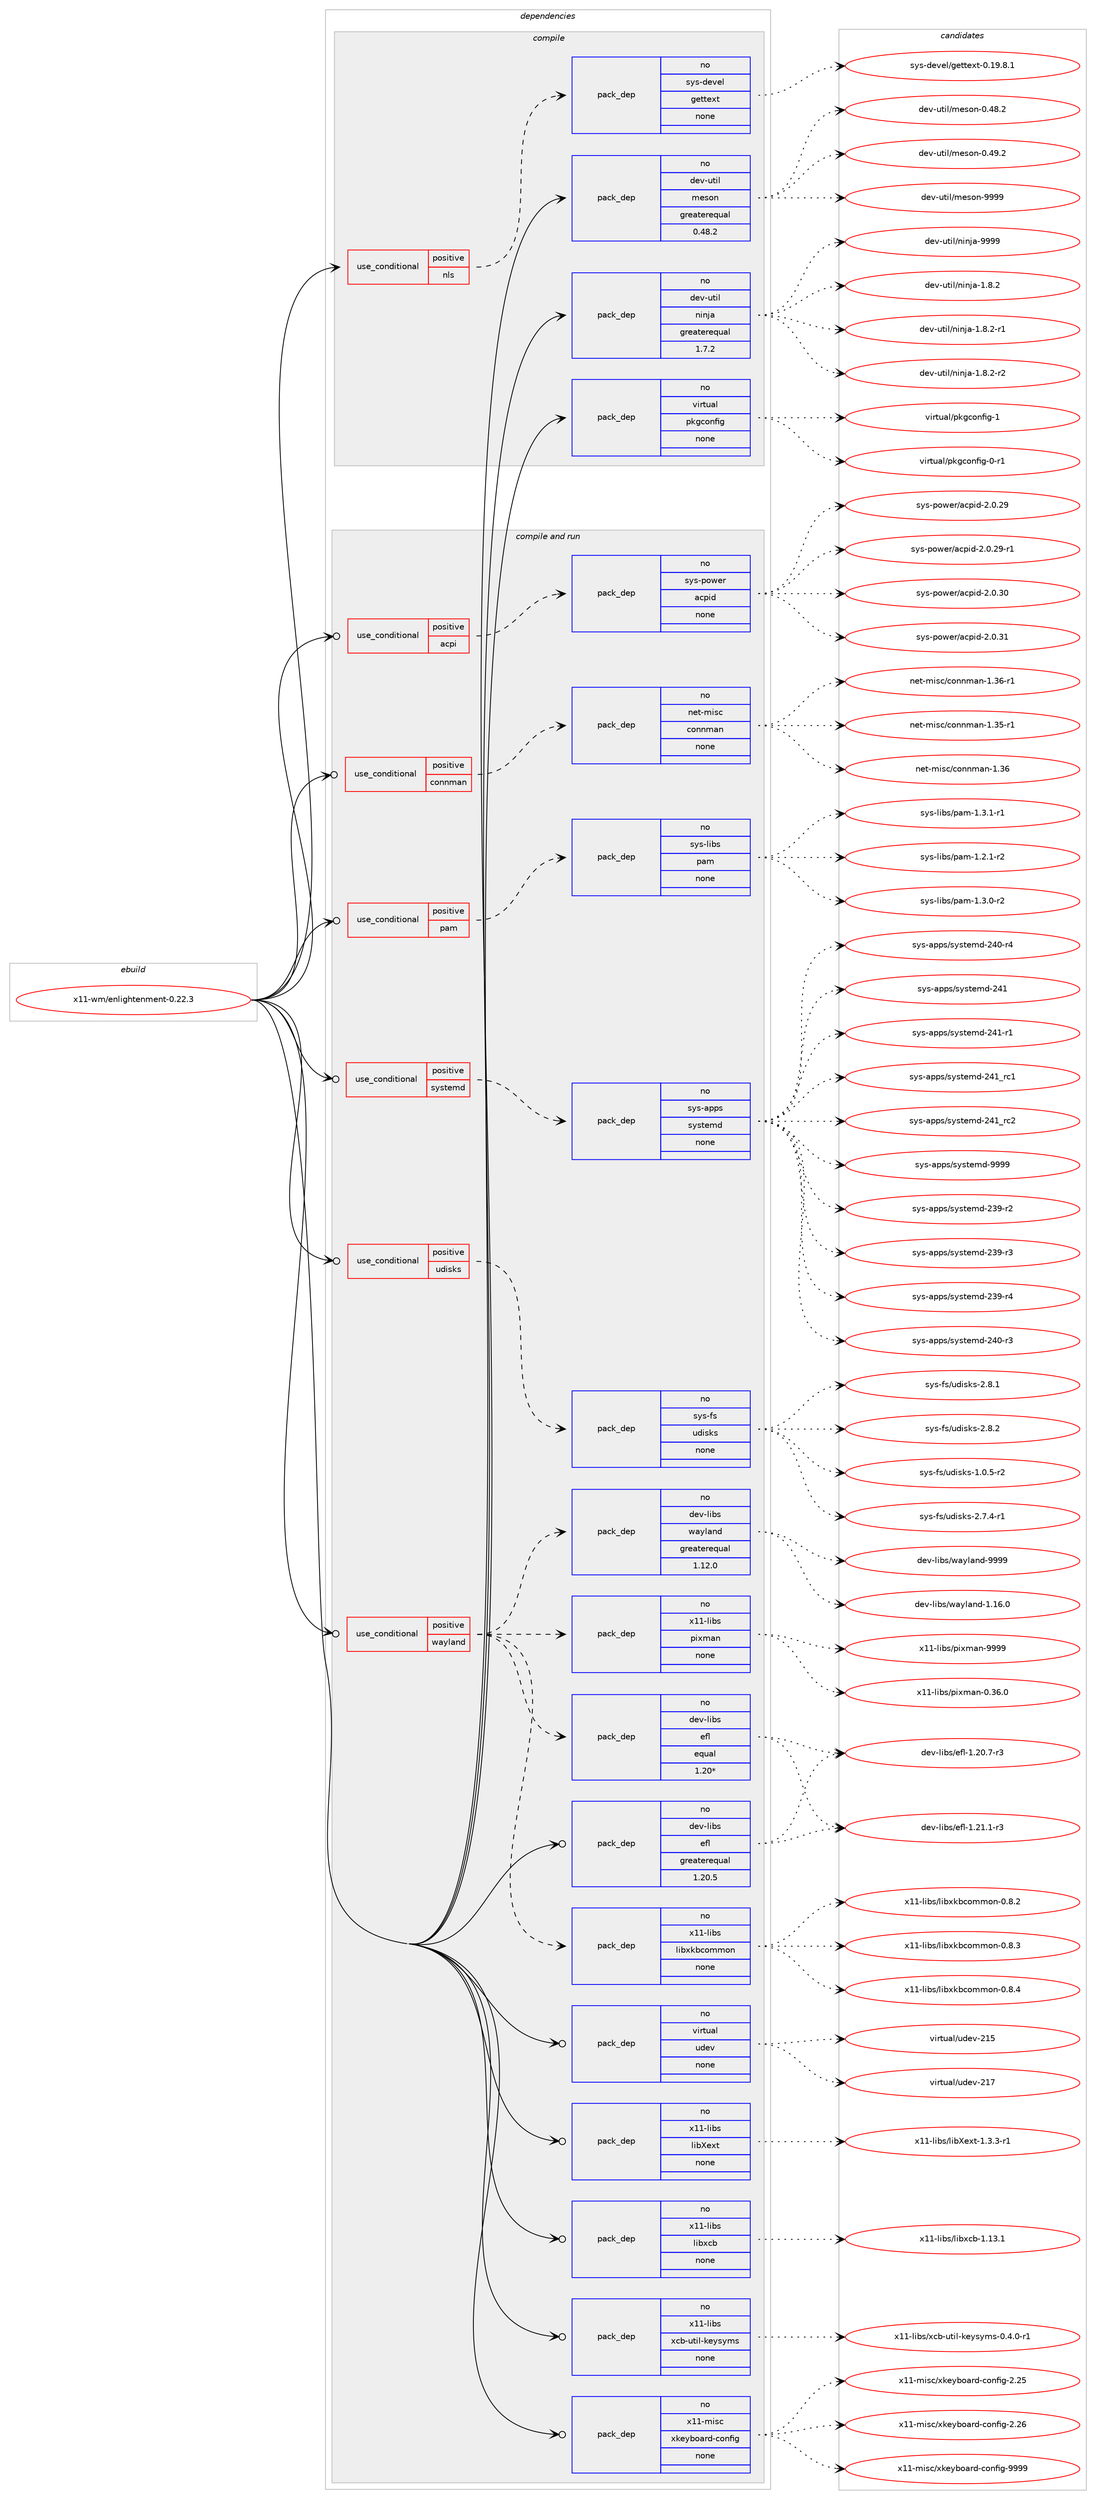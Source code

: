 digraph prolog {

# *************
# Graph options
# *************

newrank=true;
concentrate=true;
compound=true;
graph [rankdir=LR,fontname=Helvetica,fontsize=10,ranksep=1.5];#, ranksep=2.5, nodesep=0.2];
edge  [arrowhead=vee];
node  [fontname=Helvetica,fontsize=10];

# **********
# The ebuild
# **********

subgraph cluster_leftcol {
color=gray;
rank=same;
label=<<i>ebuild</i>>;
id [label="x11-wm/enlightenment-0.22.3", color=red, width=4, href="../x11-wm/enlightenment-0.22.3.svg"];
}

# ****************
# The dependencies
# ****************

subgraph cluster_midcol {
color=gray;
label=<<i>dependencies</i>>;
subgraph cluster_compile {
fillcolor="#eeeeee";
style=filled;
label=<<i>compile</i>>;
subgraph cond467271 {
dependency1769957 [label=<<TABLE BORDER="0" CELLBORDER="1" CELLSPACING="0" CELLPADDING="4"><TR><TD ROWSPAN="3" CELLPADDING="10">use_conditional</TD></TR><TR><TD>positive</TD></TR><TR><TD>nls</TD></TR></TABLE>>, shape=none, color=red];
subgraph pack1272807 {
dependency1769958 [label=<<TABLE BORDER="0" CELLBORDER="1" CELLSPACING="0" CELLPADDING="4" WIDTH="220"><TR><TD ROWSPAN="6" CELLPADDING="30">pack_dep</TD></TR><TR><TD WIDTH="110">no</TD></TR><TR><TD>sys-devel</TD></TR><TR><TD>gettext</TD></TR><TR><TD>none</TD></TR><TR><TD></TD></TR></TABLE>>, shape=none, color=blue];
}
dependency1769957:e -> dependency1769958:w [weight=20,style="dashed",arrowhead="vee"];
}
id:e -> dependency1769957:w [weight=20,style="solid",arrowhead="vee"];
subgraph pack1272808 {
dependency1769959 [label=<<TABLE BORDER="0" CELLBORDER="1" CELLSPACING="0" CELLPADDING="4" WIDTH="220"><TR><TD ROWSPAN="6" CELLPADDING="30">pack_dep</TD></TR><TR><TD WIDTH="110">no</TD></TR><TR><TD>dev-util</TD></TR><TR><TD>meson</TD></TR><TR><TD>greaterequal</TD></TR><TR><TD>0.48.2</TD></TR></TABLE>>, shape=none, color=blue];
}
id:e -> dependency1769959:w [weight=20,style="solid",arrowhead="vee"];
subgraph pack1272809 {
dependency1769960 [label=<<TABLE BORDER="0" CELLBORDER="1" CELLSPACING="0" CELLPADDING="4" WIDTH="220"><TR><TD ROWSPAN="6" CELLPADDING="30">pack_dep</TD></TR><TR><TD WIDTH="110">no</TD></TR><TR><TD>dev-util</TD></TR><TR><TD>ninja</TD></TR><TR><TD>greaterequal</TD></TR><TR><TD>1.7.2</TD></TR></TABLE>>, shape=none, color=blue];
}
id:e -> dependency1769960:w [weight=20,style="solid",arrowhead="vee"];
subgraph pack1272810 {
dependency1769961 [label=<<TABLE BORDER="0" CELLBORDER="1" CELLSPACING="0" CELLPADDING="4" WIDTH="220"><TR><TD ROWSPAN="6" CELLPADDING="30">pack_dep</TD></TR><TR><TD WIDTH="110">no</TD></TR><TR><TD>virtual</TD></TR><TR><TD>pkgconfig</TD></TR><TR><TD>none</TD></TR><TR><TD></TD></TR></TABLE>>, shape=none, color=blue];
}
id:e -> dependency1769961:w [weight=20,style="solid",arrowhead="vee"];
}
subgraph cluster_compileandrun {
fillcolor="#eeeeee";
style=filled;
label=<<i>compile and run</i>>;
subgraph cond467272 {
dependency1769962 [label=<<TABLE BORDER="0" CELLBORDER="1" CELLSPACING="0" CELLPADDING="4"><TR><TD ROWSPAN="3" CELLPADDING="10">use_conditional</TD></TR><TR><TD>positive</TD></TR><TR><TD>acpi</TD></TR></TABLE>>, shape=none, color=red];
subgraph pack1272811 {
dependency1769963 [label=<<TABLE BORDER="0" CELLBORDER="1" CELLSPACING="0" CELLPADDING="4" WIDTH="220"><TR><TD ROWSPAN="6" CELLPADDING="30">pack_dep</TD></TR><TR><TD WIDTH="110">no</TD></TR><TR><TD>sys-power</TD></TR><TR><TD>acpid</TD></TR><TR><TD>none</TD></TR><TR><TD></TD></TR></TABLE>>, shape=none, color=blue];
}
dependency1769962:e -> dependency1769963:w [weight=20,style="dashed",arrowhead="vee"];
}
id:e -> dependency1769962:w [weight=20,style="solid",arrowhead="odotvee"];
subgraph cond467273 {
dependency1769964 [label=<<TABLE BORDER="0" CELLBORDER="1" CELLSPACING="0" CELLPADDING="4"><TR><TD ROWSPAN="3" CELLPADDING="10">use_conditional</TD></TR><TR><TD>positive</TD></TR><TR><TD>connman</TD></TR></TABLE>>, shape=none, color=red];
subgraph pack1272812 {
dependency1769965 [label=<<TABLE BORDER="0" CELLBORDER="1" CELLSPACING="0" CELLPADDING="4" WIDTH="220"><TR><TD ROWSPAN="6" CELLPADDING="30">pack_dep</TD></TR><TR><TD WIDTH="110">no</TD></TR><TR><TD>net-misc</TD></TR><TR><TD>connman</TD></TR><TR><TD>none</TD></TR><TR><TD></TD></TR></TABLE>>, shape=none, color=blue];
}
dependency1769964:e -> dependency1769965:w [weight=20,style="dashed",arrowhead="vee"];
}
id:e -> dependency1769964:w [weight=20,style="solid",arrowhead="odotvee"];
subgraph cond467274 {
dependency1769966 [label=<<TABLE BORDER="0" CELLBORDER="1" CELLSPACING="0" CELLPADDING="4"><TR><TD ROWSPAN="3" CELLPADDING="10">use_conditional</TD></TR><TR><TD>positive</TD></TR><TR><TD>pam</TD></TR></TABLE>>, shape=none, color=red];
subgraph pack1272813 {
dependency1769967 [label=<<TABLE BORDER="0" CELLBORDER="1" CELLSPACING="0" CELLPADDING="4" WIDTH="220"><TR><TD ROWSPAN="6" CELLPADDING="30">pack_dep</TD></TR><TR><TD WIDTH="110">no</TD></TR><TR><TD>sys-libs</TD></TR><TR><TD>pam</TD></TR><TR><TD>none</TD></TR><TR><TD></TD></TR></TABLE>>, shape=none, color=blue];
}
dependency1769966:e -> dependency1769967:w [weight=20,style="dashed",arrowhead="vee"];
}
id:e -> dependency1769966:w [weight=20,style="solid",arrowhead="odotvee"];
subgraph cond467275 {
dependency1769968 [label=<<TABLE BORDER="0" CELLBORDER="1" CELLSPACING="0" CELLPADDING="4"><TR><TD ROWSPAN="3" CELLPADDING="10">use_conditional</TD></TR><TR><TD>positive</TD></TR><TR><TD>systemd</TD></TR></TABLE>>, shape=none, color=red];
subgraph pack1272814 {
dependency1769969 [label=<<TABLE BORDER="0" CELLBORDER="1" CELLSPACING="0" CELLPADDING="4" WIDTH="220"><TR><TD ROWSPAN="6" CELLPADDING="30">pack_dep</TD></TR><TR><TD WIDTH="110">no</TD></TR><TR><TD>sys-apps</TD></TR><TR><TD>systemd</TD></TR><TR><TD>none</TD></TR><TR><TD></TD></TR></TABLE>>, shape=none, color=blue];
}
dependency1769968:e -> dependency1769969:w [weight=20,style="dashed",arrowhead="vee"];
}
id:e -> dependency1769968:w [weight=20,style="solid",arrowhead="odotvee"];
subgraph cond467276 {
dependency1769970 [label=<<TABLE BORDER="0" CELLBORDER="1" CELLSPACING="0" CELLPADDING="4"><TR><TD ROWSPAN="3" CELLPADDING="10">use_conditional</TD></TR><TR><TD>positive</TD></TR><TR><TD>udisks</TD></TR></TABLE>>, shape=none, color=red];
subgraph pack1272815 {
dependency1769971 [label=<<TABLE BORDER="0" CELLBORDER="1" CELLSPACING="0" CELLPADDING="4" WIDTH="220"><TR><TD ROWSPAN="6" CELLPADDING="30">pack_dep</TD></TR><TR><TD WIDTH="110">no</TD></TR><TR><TD>sys-fs</TD></TR><TR><TD>udisks</TD></TR><TR><TD>none</TD></TR><TR><TD></TD></TR></TABLE>>, shape=none, color=blue];
}
dependency1769970:e -> dependency1769971:w [weight=20,style="dashed",arrowhead="vee"];
}
id:e -> dependency1769970:w [weight=20,style="solid",arrowhead="odotvee"];
subgraph cond467277 {
dependency1769972 [label=<<TABLE BORDER="0" CELLBORDER="1" CELLSPACING="0" CELLPADDING="4"><TR><TD ROWSPAN="3" CELLPADDING="10">use_conditional</TD></TR><TR><TD>positive</TD></TR><TR><TD>wayland</TD></TR></TABLE>>, shape=none, color=red];
subgraph pack1272816 {
dependency1769973 [label=<<TABLE BORDER="0" CELLBORDER="1" CELLSPACING="0" CELLPADDING="4" WIDTH="220"><TR><TD ROWSPAN="6" CELLPADDING="30">pack_dep</TD></TR><TR><TD WIDTH="110">no</TD></TR><TR><TD>dev-libs</TD></TR><TR><TD>efl</TD></TR><TR><TD>equal</TD></TR><TR><TD>1.20*</TD></TR></TABLE>>, shape=none, color=blue];
}
dependency1769972:e -> dependency1769973:w [weight=20,style="dashed",arrowhead="vee"];
subgraph pack1272817 {
dependency1769974 [label=<<TABLE BORDER="0" CELLBORDER="1" CELLSPACING="0" CELLPADDING="4" WIDTH="220"><TR><TD ROWSPAN="6" CELLPADDING="30">pack_dep</TD></TR><TR><TD WIDTH="110">no</TD></TR><TR><TD>dev-libs</TD></TR><TR><TD>wayland</TD></TR><TR><TD>greaterequal</TD></TR><TR><TD>1.12.0</TD></TR></TABLE>>, shape=none, color=blue];
}
dependency1769972:e -> dependency1769974:w [weight=20,style="dashed",arrowhead="vee"];
subgraph pack1272818 {
dependency1769975 [label=<<TABLE BORDER="0" CELLBORDER="1" CELLSPACING="0" CELLPADDING="4" WIDTH="220"><TR><TD ROWSPAN="6" CELLPADDING="30">pack_dep</TD></TR><TR><TD WIDTH="110">no</TD></TR><TR><TD>x11-libs</TD></TR><TR><TD>libxkbcommon</TD></TR><TR><TD>none</TD></TR><TR><TD></TD></TR></TABLE>>, shape=none, color=blue];
}
dependency1769972:e -> dependency1769975:w [weight=20,style="dashed",arrowhead="vee"];
subgraph pack1272819 {
dependency1769976 [label=<<TABLE BORDER="0" CELLBORDER="1" CELLSPACING="0" CELLPADDING="4" WIDTH="220"><TR><TD ROWSPAN="6" CELLPADDING="30">pack_dep</TD></TR><TR><TD WIDTH="110">no</TD></TR><TR><TD>x11-libs</TD></TR><TR><TD>pixman</TD></TR><TR><TD>none</TD></TR><TR><TD></TD></TR></TABLE>>, shape=none, color=blue];
}
dependency1769972:e -> dependency1769976:w [weight=20,style="dashed",arrowhead="vee"];
}
id:e -> dependency1769972:w [weight=20,style="solid",arrowhead="odotvee"];
subgraph pack1272820 {
dependency1769977 [label=<<TABLE BORDER="0" CELLBORDER="1" CELLSPACING="0" CELLPADDING="4" WIDTH="220"><TR><TD ROWSPAN="6" CELLPADDING="30">pack_dep</TD></TR><TR><TD WIDTH="110">no</TD></TR><TR><TD>dev-libs</TD></TR><TR><TD>efl</TD></TR><TR><TD>greaterequal</TD></TR><TR><TD>1.20.5</TD></TR></TABLE>>, shape=none, color=blue];
}
id:e -> dependency1769977:w [weight=20,style="solid",arrowhead="odotvee"];
subgraph pack1272821 {
dependency1769978 [label=<<TABLE BORDER="0" CELLBORDER="1" CELLSPACING="0" CELLPADDING="4" WIDTH="220"><TR><TD ROWSPAN="6" CELLPADDING="30">pack_dep</TD></TR><TR><TD WIDTH="110">no</TD></TR><TR><TD>virtual</TD></TR><TR><TD>udev</TD></TR><TR><TD>none</TD></TR><TR><TD></TD></TR></TABLE>>, shape=none, color=blue];
}
id:e -> dependency1769978:w [weight=20,style="solid",arrowhead="odotvee"];
subgraph pack1272822 {
dependency1769979 [label=<<TABLE BORDER="0" CELLBORDER="1" CELLSPACING="0" CELLPADDING="4" WIDTH="220"><TR><TD ROWSPAN="6" CELLPADDING="30">pack_dep</TD></TR><TR><TD WIDTH="110">no</TD></TR><TR><TD>x11-libs</TD></TR><TR><TD>libXext</TD></TR><TR><TD>none</TD></TR><TR><TD></TD></TR></TABLE>>, shape=none, color=blue];
}
id:e -> dependency1769979:w [weight=20,style="solid",arrowhead="odotvee"];
subgraph pack1272823 {
dependency1769980 [label=<<TABLE BORDER="0" CELLBORDER="1" CELLSPACING="0" CELLPADDING="4" WIDTH="220"><TR><TD ROWSPAN="6" CELLPADDING="30">pack_dep</TD></TR><TR><TD WIDTH="110">no</TD></TR><TR><TD>x11-libs</TD></TR><TR><TD>libxcb</TD></TR><TR><TD>none</TD></TR><TR><TD></TD></TR></TABLE>>, shape=none, color=blue];
}
id:e -> dependency1769980:w [weight=20,style="solid",arrowhead="odotvee"];
subgraph pack1272824 {
dependency1769981 [label=<<TABLE BORDER="0" CELLBORDER="1" CELLSPACING="0" CELLPADDING="4" WIDTH="220"><TR><TD ROWSPAN="6" CELLPADDING="30">pack_dep</TD></TR><TR><TD WIDTH="110">no</TD></TR><TR><TD>x11-libs</TD></TR><TR><TD>xcb-util-keysyms</TD></TR><TR><TD>none</TD></TR><TR><TD></TD></TR></TABLE>>, shape=none, color=blue];
}
id:e -> dependency1769981:w [weight=20,style="solid",arrowhead="odotvee"];
subgraph pack1272825 {
dependency1769982 [label=<<TABLE BORDER="0" CELLBORDER="1" CELLSPACING="0" CELLPADDING="4" WIDTH="220"><TR><TD ROWSPAN="6" CELLPADDING="30">pack_dep</TD></TR><TR><TD WIDTH="110">no</TD></TR><TR><TD>x11-misc</TD></TR><TR><TD>xkeyboard-config</TD></TR><TR><TD>none</TD></TR><TR><TD></TD></TR></TABLE>>, shape=none, color=blue];
}
id:e -> dependency1769982:w [weight=20,style="solid",arrowhead="odotvee"];
}
subgraph cluster_run {
fillcolor="#eeeeee";
style=filled;
label=<<i>run</i>>;
}
}

# **************
# The candidates
# **************

subgraph cluster_choices {
rank=same;
color=gray;
label=<<i>candidates</i>>;

subgraph choice1272807 {
color=black;
nodesep=1;
choice1151211154510010111810110847103101116116101120116454846495746564649 [label="sys-devel/gettext-0.19.8.1", color=red, width=4,href="../sys-devel/gettext-0.19.8.1.svg"];
dependency1769958:e -> choice1151211154510010111810110847103101116116101120116454846495746564649:w [style=dotted,weight="100"];
}
subgraph choice1272808 {
color=black;
nodesep=1;
choice100101118451171161051084710910111511111045484652564650 [label="dev-util/meson-0.48.2", color=red, width=4,href="../dev-util/meson-0.48.2.svg"];
choice100101118451171161051084710910111511111045484652574650 [label="dev-util/meson-0.49.2", color=red, width=4,href="../dev-util/meson-0.49.2.svg"];
choice10010111845117116105108471091011151111104557575757 [label="dev-util/meson-9999", color=red, width=4,href="../dev-util/meson-9999.svg"];
dependency1769959:e -> choice100101118451171161051084710910111511111045484652564650:w [style=dotted,weight="100"];
dependency1769959:e -> choice100101118451171161051084710910111511111045484652574650:w [style=dotted,weight="100"];
dependency1769959:e -> choice10010111845117116105108471091011151111104557575757:w [style=dotted,weight="100"];
}
subgraph choice1272809 {
color=black;
nodesep=1;
choice100101118451171161051084711010511010697454946564650 [label="dev-util/ninja-1.8.2", color=red, width=4,href="../dev-util/ninja-1.8.2.svg"];
choice1001011184511711610510847110105110106974549465646504511449 [label="dev-util/ninja-1.8.2-r1", color=red, width=4,href="../dev-util/ninja-1.8.2-r1.svg"];
choice1001011184511711610510847110105110106974549465646504511450 [label="dev-util/ninja-1.8.2-r2", color=red, width=4,href="../dev-util/ninja-1.8.2-r2.svg"];
choice1001011184511711610510847110105110106974557575757 [label="dev-util/ninja-9999", color=red, width=4,href="../dev-util/ninja-9999.svg"];
dependency1769960:e -> choice100101118451171161051084711010511010697454946564650:w [style=dotted,weight="100"];
dependency1769960:e -> choice1001011184511711610510847110105110106974549465646504511449:w [style=dotted,weight="100"];
dependency1769960:e -> choice1001011184511711610510847110105110106974549465646504511450:w [style=dotted,weight="100"];
dependency1769960:e -> choice1001011184511711610510847110105110106974557575757:w [style=dotted,weight="100"];
}
subgraph choice1272810 {
color=black;
nodesep=1;
choice11810511411611797108471121071039911111010210510345484511449 [label="virtual/pkgconfig-0-r1", color=red, width=4,href="../virtual/pkgconfig-0-r1.svg"];
choice1181051141161179710847112107103991111101021051034549 [label="virtual/pkgconfig-1", color=red, width=4,href="../virtual/pkgconfig-1.svg"];
dependency1769961:e -> choice11810511411611797108471121071039911111010210510345484511449:w [style=dotted,weight="100"];
dependency1769961:e -> choice1181051141161179710847112107103991111101021051034549:w [style=dotted,weight="100"];
}
subgraph choice1272811 {
color=black;
nodesep=1;
choice1151211154511211111910111447979911210510045504648465057 [label="sys-power/acpid-2.0.29", color=red, width=4,href="../sys-power/acpid-2.0.29.svg"];
choice11512111545112111119101114479799112105100455046484650574511449 [label="sys-power/acpid-2.0.29-r1", color=red, width=4,href="../sys-power/acpid-2.0.29-r1.svg"];
choice1151211154511211111910111447979911210510045504648465148 [label="sys-power/acpid-2.0.30", color=red, width=4,href="../sys-power/acpid-2.0.30.svg"];
choice1151211154511211111910111447979911210510045504648465149 [label="sys-power/acpid-2.0.31", color=red, width=4,href="../sys-power/acpid-2.0.31.svg"];
dependency1769963:e -> choice1151211154511211111910111447979911210510045504648465057:w [style=dotted,weight="100"];
dependency1769963:e -> choice11512111545112111119101114479799112105100455046484650574511449:w [style=dotted,weight="100"];
dependency1769963:e -> choice1151211154511211111910111447979911210510045504648465148:w [style=dotted,weight="100"];
dependency1769963:e -> choice1151211154511211111910111447979911210510045504648465149:w [style=dotted,weight="100"];
}
subgraph choice1272812 {
color=black;
nodesep=1;
choice110101116451091051159947991111101101099711045494651534511449 [label="net-misc/connman-1.35-r1", color=red, width=4,href="../net-misc/connman-1.35-r1.svg"];
choice11010111645109105115994799111110110109971104549465154 [label="net-misc/connman-1.36", color=red, width=4,href="../net-misc/connman-1.36.svg"];
choice110101116451091051159947991111101101099711045494651544511449 [label="net-misc/connman-1.36-r1", color=red, width=4,href="../net-misc/connman-1.36-r1.svg"];
dependency1769965:e -> choice110101116451091051159947991111101101099711045494651534511449:w [style=dotted,weight="100"];
dependency1769965:e -> choice11010111645109105115994799111110110109971104549465154:w [style=dotted,weight="100"];
dependency1769965:e -> choice110101116451091051159947991111101101099711045494651544511449:w [style=dotted,weight="100"];
}
subgraph choice1272813 {
color=black;
nodesep=1;
choice115121115451081059811547112971094549465046494511450 [label="sys-libs/pam-1.2.1-r2", color=red, width=4,href="../sys-libs/pam-1.2.1-r2.svg"];
choice115121115451081059811547112971094549465146484511450 [label="sys-libs/pam-1.3.0-r2", color=red, width=4,href="../sys-libs/pam-1.3.0-r2.svg"];
choice115121115451081059811547112971094549465146494511449 [label="sys-libs/pam-1.3.1-r1", color=red, width=4,href="../sys-libs/pam-1.3.1-r1.svg"];
dependency1769967:e -> choice115121115451081059811547112971094549465046494511450:w [style=dotted,weight="100"];
dependency1769967:e -> choice115121115451081059811547112971094549465146484511450:w [style=dotted,weight="100"];
dependency1769967:e -> choice115121115451081059811547112971094549465146494511449:w [style=dotted,weight="100"];
}
subgraph choice1272814 {
color=black;
nodesep=1;
choice115121115459711211211547115121115116101109100455051574511450 [label="sys-apps/systemd-239-r2", color=red, width=4,href="../sys-apps/systemd-239-r2.svg"];
choice115121115459711211211547115121115116101109100455051574511451 [label="sys-apps/systemd-239-r3", color=red, width=4,href="../sys-apps/systemd-239-r3.svg"];
choice115121115459711211211547115121115116101109100455051574511452 [label="sys-apps/systemd-239-r4", color=red, width=4,href="../sys-apps/systemd-239-r4.svg"];
choice115121115459711211211547115121115116101109100455052484511451 [label="sys-apps/systemd-240-r3", color=red, width=4,href="../sys-apps/systemd-240-r3.svg"];
choice115121115459711211211547115121115116101109100455052484511452 [label="sys-apps/systemd-240-r4", color=red, width=4,href="../sys-apps/systemd-240-r4.svg"];
choice11512111545971121121154711512111511610110910045505249 [label="sys-apps/systemd-241", color=red, width=4,href="../sys-apps/systemd-241.svg"];
choice115121115459711211211547115121115116101109100455052494511449 [label="sys-apps/systemd-241-r1", color=red, width=4,href="../sys-apps/systemd-241-r1.svg"];
choice11512111545971121121154711512111511610110910045505249951149949 [label="sys-apps/systemd-241_rc1", color=red, width=4,href="../sys-apps/systemd-241_rc1.svg"];
choice11512111545971121121154711512111511610110910045505249951149950 [label="sys-apps/systemd-241_rc2", color=red, width=4,href="../sys-apps/systemd-241_rc2.svg"];
choice1151211154597112112115471151211151161011091004557575757 [label="sys-apps/systemd-9999", color=red, width=4,href="../sys-apps/systemd-9999.svg"];
dependency1769969:e -> choice115121115459711211211547115121115116101109100455051574511450:w [style=dotted,weight="100"];
dependency1769969:e -> choice115121115459711211211547115121115116101109100455051574511451:w [style=dotted,weight="100"];
dependency1769969:e -> choice115121115459711211211547115121115116101109100455051574511452:w [style=dotted,weight="100"];
dependency1769969:e -> choice115121115459711211211547115121115116101109100455052484511451:w [style=dotted,weight="100"];
dependency1769969:e -> choice115121115459711211211547115121115116101109100455052484511452:w [style=dotted,weight="100"];
dependency1769969:e -> choice11512111545971121121154711512111511610110910045505249:w [style=dotted,weight="100"];
dependency1769969:e -> choice115121115459711211211547115121115116101109100455052494511449:w [style=dotted,weight="100"];
dependency1769969:e -> choice11512111545971121121154711512111511610110910045505249951149949:w [style=dotted,weight="100"];
dependency1769969:e -> choice11512111545971121121154711512111511610110910045505249951149950:w [style=dotted,weight="100"];
dependency1769969:e -> choice1151211154597112112115471151211151161011091004557575757:w [style=dotted,weight="100"];
}
subgraph choice1272815 {
color=black;
nodesep=1;
choice11512111545102115471171001051151071154549464846534511450 [label="sys-fs/udisks-1.0.5-r2", color=red, width=4,href="../sys-fs/udisks-1.0.5-r2.svg"];
choice11512111545102115471171001051151071154550465546524511449 [label="sys-fs/udisks-2.7.4-r1", color=red, width=4,href="../sys-fs/udisks-2.7.4-r1.svg"];
choice1151211154510211547117100105115107115455046564649 [label="sys-fs/udisks-2.8.1", color=red, width=4,href="../sys-fs/udisks-2.8.1.svg"];
choice1151211154510211547117100105115107115455046564650 [label="sys-fs/udisks-2.8.2", color=red, width=4,href="../sys-fs/udisks-2.8.2.svg"];
dependency1769971:e -> choice11512111545102115471171001051151071154549464846534511450:w [style=dotted,weight="100"];
dependency1769971:e -> choice11512111545102115471171001051151071154550465546524511449:w [style=dotted,weight="100"];
dependency1769971:e -> choice1151211154510211547117100105115107115455046564649:w [style=dotted,weight="100"];
dependency1769971:e -> choice1151211154510211547117100105115107115455046564650:w [style=dotted,weight="100"];
}
subgraph choice1272816 {
color=black;
nodesep=1;
choice100101118451081059811547101102108454946504846554511451 [label="dev-libs/efl-1.20.7-r3", color=red, width=4,href="../dev-libs/efl-1.20.7-r3.svg"];
choice100101118451081059811547101102108454946504946494511451 [label="dev-libs/efl-1.21.1-r3", color=red, width=4,href="../dev-libs/efl-1.21.1-r3.svg"];
dependency1769973:e -> choice100101118451081059811547101102108454946504846554511451:w [style=dotted,weight="100"];
dependency1769973:e -> choice100101118451081059811547101102108454946504946494511451:w [style=dotted,weight="100"];
}
subgraph choice1272817 {
color=black;
nodesep=1;
choice100101118451081059811547119971211089711010045494649544648 [label="dev-libs/wayland-1.16.0", color=red, width=4,href="../dev-libs/wayland-1.16.0.svg"];
choice10010111845108105981154711997121108971101004557575757 [label="dev-libs/wayland-9999", color=red, width=4,href="../dev-libs/wayland-9999.svg"];
dependency1769974:e -> choice100101118451081059811547119971211089711010045494649544648:w [style=dotted,weight="100"];
dependency1769974:e -> choice10010111845108105981154711997121108971101004557575757:w [style=dotted,weight="100"];
}
subgraph choice1272818 {
color=black;
nodesep=1;
choice1204949451081059811547108105981201079899111109109111110454846564650 [label="x11-libs/libxkbcommon-0.8.2", color=red, width=4,href="../x11-libs/libxkbcommon-0.8.2.svg"];
choice1204949451081059811547108105981201079899111109109111110454846564651 [label="x11-libs/libxkbcommon-0.8.3", color=red, width=4,href="../x11-libs/libxkbcommon-0.8.3.svg"];
choice1204949451081059811547108105981201079899111109109111110454846564652 [label="x11-libs/libxkbcommon-0.8.4", color=red, width=4,href="../x11-libs/libxkbcommon-0.8.4.svg"];
dependency1769975:e -> choice1204949451081059811547108105981201079899111109109111110454846564650:w [style=dotted,weight="100"];
dependency1769975:e -> choice1204949451081059811547108105981201079899111109109111110454846564651:w [style=dotted,weight="100"];
dependency1769975:e -> choice1204949451081059811547108105981201079899111109109111110454846564652:w [style=dotted,weight="100"];
}
subgraph choice1272819 {
color=black;
nodesep=1;
choice12049494510810598115471121051201099711045484651544648 [label="x11-libs/pixman-0.36.0", color=red, width=4,href="../x11-libs/pixman-0.36.0.svg"];
choice1204949451081059811547112105120109971104557575757 [label="x11-libs/pixman-9999", color=red, width=4,href="../x11-libs/pixman-9999.svg"];
dependency1769976:e -> choice12049494510810598115471121051201099711045484651544648:w [style=dotted,weight="100"];
dependency1769976:e -> choice1204949451081059811547112105120109971104557575757:w [style=dotted,weight="100"];
}
subgraph choice1272820 {
color=black;
nodesep=1;
choice100101118451081059811547101102108454946504846554511451 [label="dev-libs/efl-1.20.7-r3", color=red, width=4,href="../dev-libs/efl-1.20.7-r3.svg"];
choice100101118451081059811547101102108454946504946494511451 [label="dev-libs/efl-1.21.1-r3", color=red, width=4,href="../dev-libs/efl-1.21.1-r3.svg"];
dependency1769977:e -> choice100101118451081059811547101102108454946504846554511451:w [style=dotted,weight="100"];
dependency1769977:e -> choice100101118451081059811547101102108454946504946494511451:w [style=dotted,weight="100"];
}
subgraph choice1272821 {
color=black;
nodesep=1;
choice118105114116117971084711710010111845504953 [label="virtual/udev-215", color=red, width=4,href="../virtual/udev-215.svg"];
choice118105114116117971084711710010111845504955 [label="virtual/udev-217", color=red, width=4,href="../virtual/udev-217.svg"];
dependency1769978:e -> choice118105114116117971084711710010111845504953:w [style=dotted,weight="100"];
dependency1769978:e -> choice118105114116117971084711710010111845504955:w [style=dotted,weight="100"];
}
subgraph choice1272822 {
color=black;
nodesep=1;
choice120494945108105981154710810598881011201164549465146514511449 [label="x11-libs/libXext-1.3.3-r1", color=red, width=4,href="../x11-libs/libXext-1.3.3-r1.svg"];
dependency1769979:e -> choice120494945108105981154710810598881011201164549465146514511449:w [style=dotted,weight="100"];
}
subgraph choice1272823 {
color=black;
nodesep=1;
choice120494945108105981154710810598120999845494649514649 [label="x11-libs/libxcb-1.13.1", color=red, width=4,href="../x11-libs/libxcb-1.13.1.svg"];
dependency1769980:e -> choice120494945108105981154710810598120999845494649514649:w [style=dotted,weight="100"];
}
subgraph choice1272824 {
color=black;
nodesep=1;
choice1204949451081059811547120999845117116105108451071011211151211091154548465246484511449 [label="x11-libs/xcb-util-keysyms-0.4.0-r1", color=red, width=4,href="../x11-libs/xcb-util-keysyms-0.4.0-r1.svg"];
dependency1769981:e -> choice1204949451081059811547120999845117116105108451071011211151211091154548465246484511449:w [style=dotted,weight="100"];
}
subgraph choice1272825 {
color=black;
nodesep=1;
choice1204949451091051159947120107101121981119711410045991111101021051034550465053 [label="x11-misc/xkeyboard-config-2.25", color=red, width=4,href="../x11-misc/xkeyboard-config-2.25.svg"];
choice1204949451091051159947120107101121981119711410045991111101021051034550465054 [label="x11-misc/xkeyboard-config-2.26", color=red, width=4,href="../x11-misc/xkeyboard-config-2.26.svg"];
choice1204949451091051159947120107101121981119711410045991111101021051034557575757 [label="x11-misc/xkeyboard-config-9999", color=red, width=4,href="../x11-misc/xkeyboard-config-9999.svg"];
dependency1769982:e -> choice1204949451091051159947120107101121981119711410045991111101021051034550465053:w [style=dotted,weight="100"];
dependency1769982:e -> choice1204949451091051159947120107101121981119711410045991111101021051034550465054:w [style=dotted,weight="100"];
dependency1769982:e -> choice1204949451091051159947120107101121981119711410045991111101021051034557575757:w [style=dotted,weight="100"];
}
}

}
